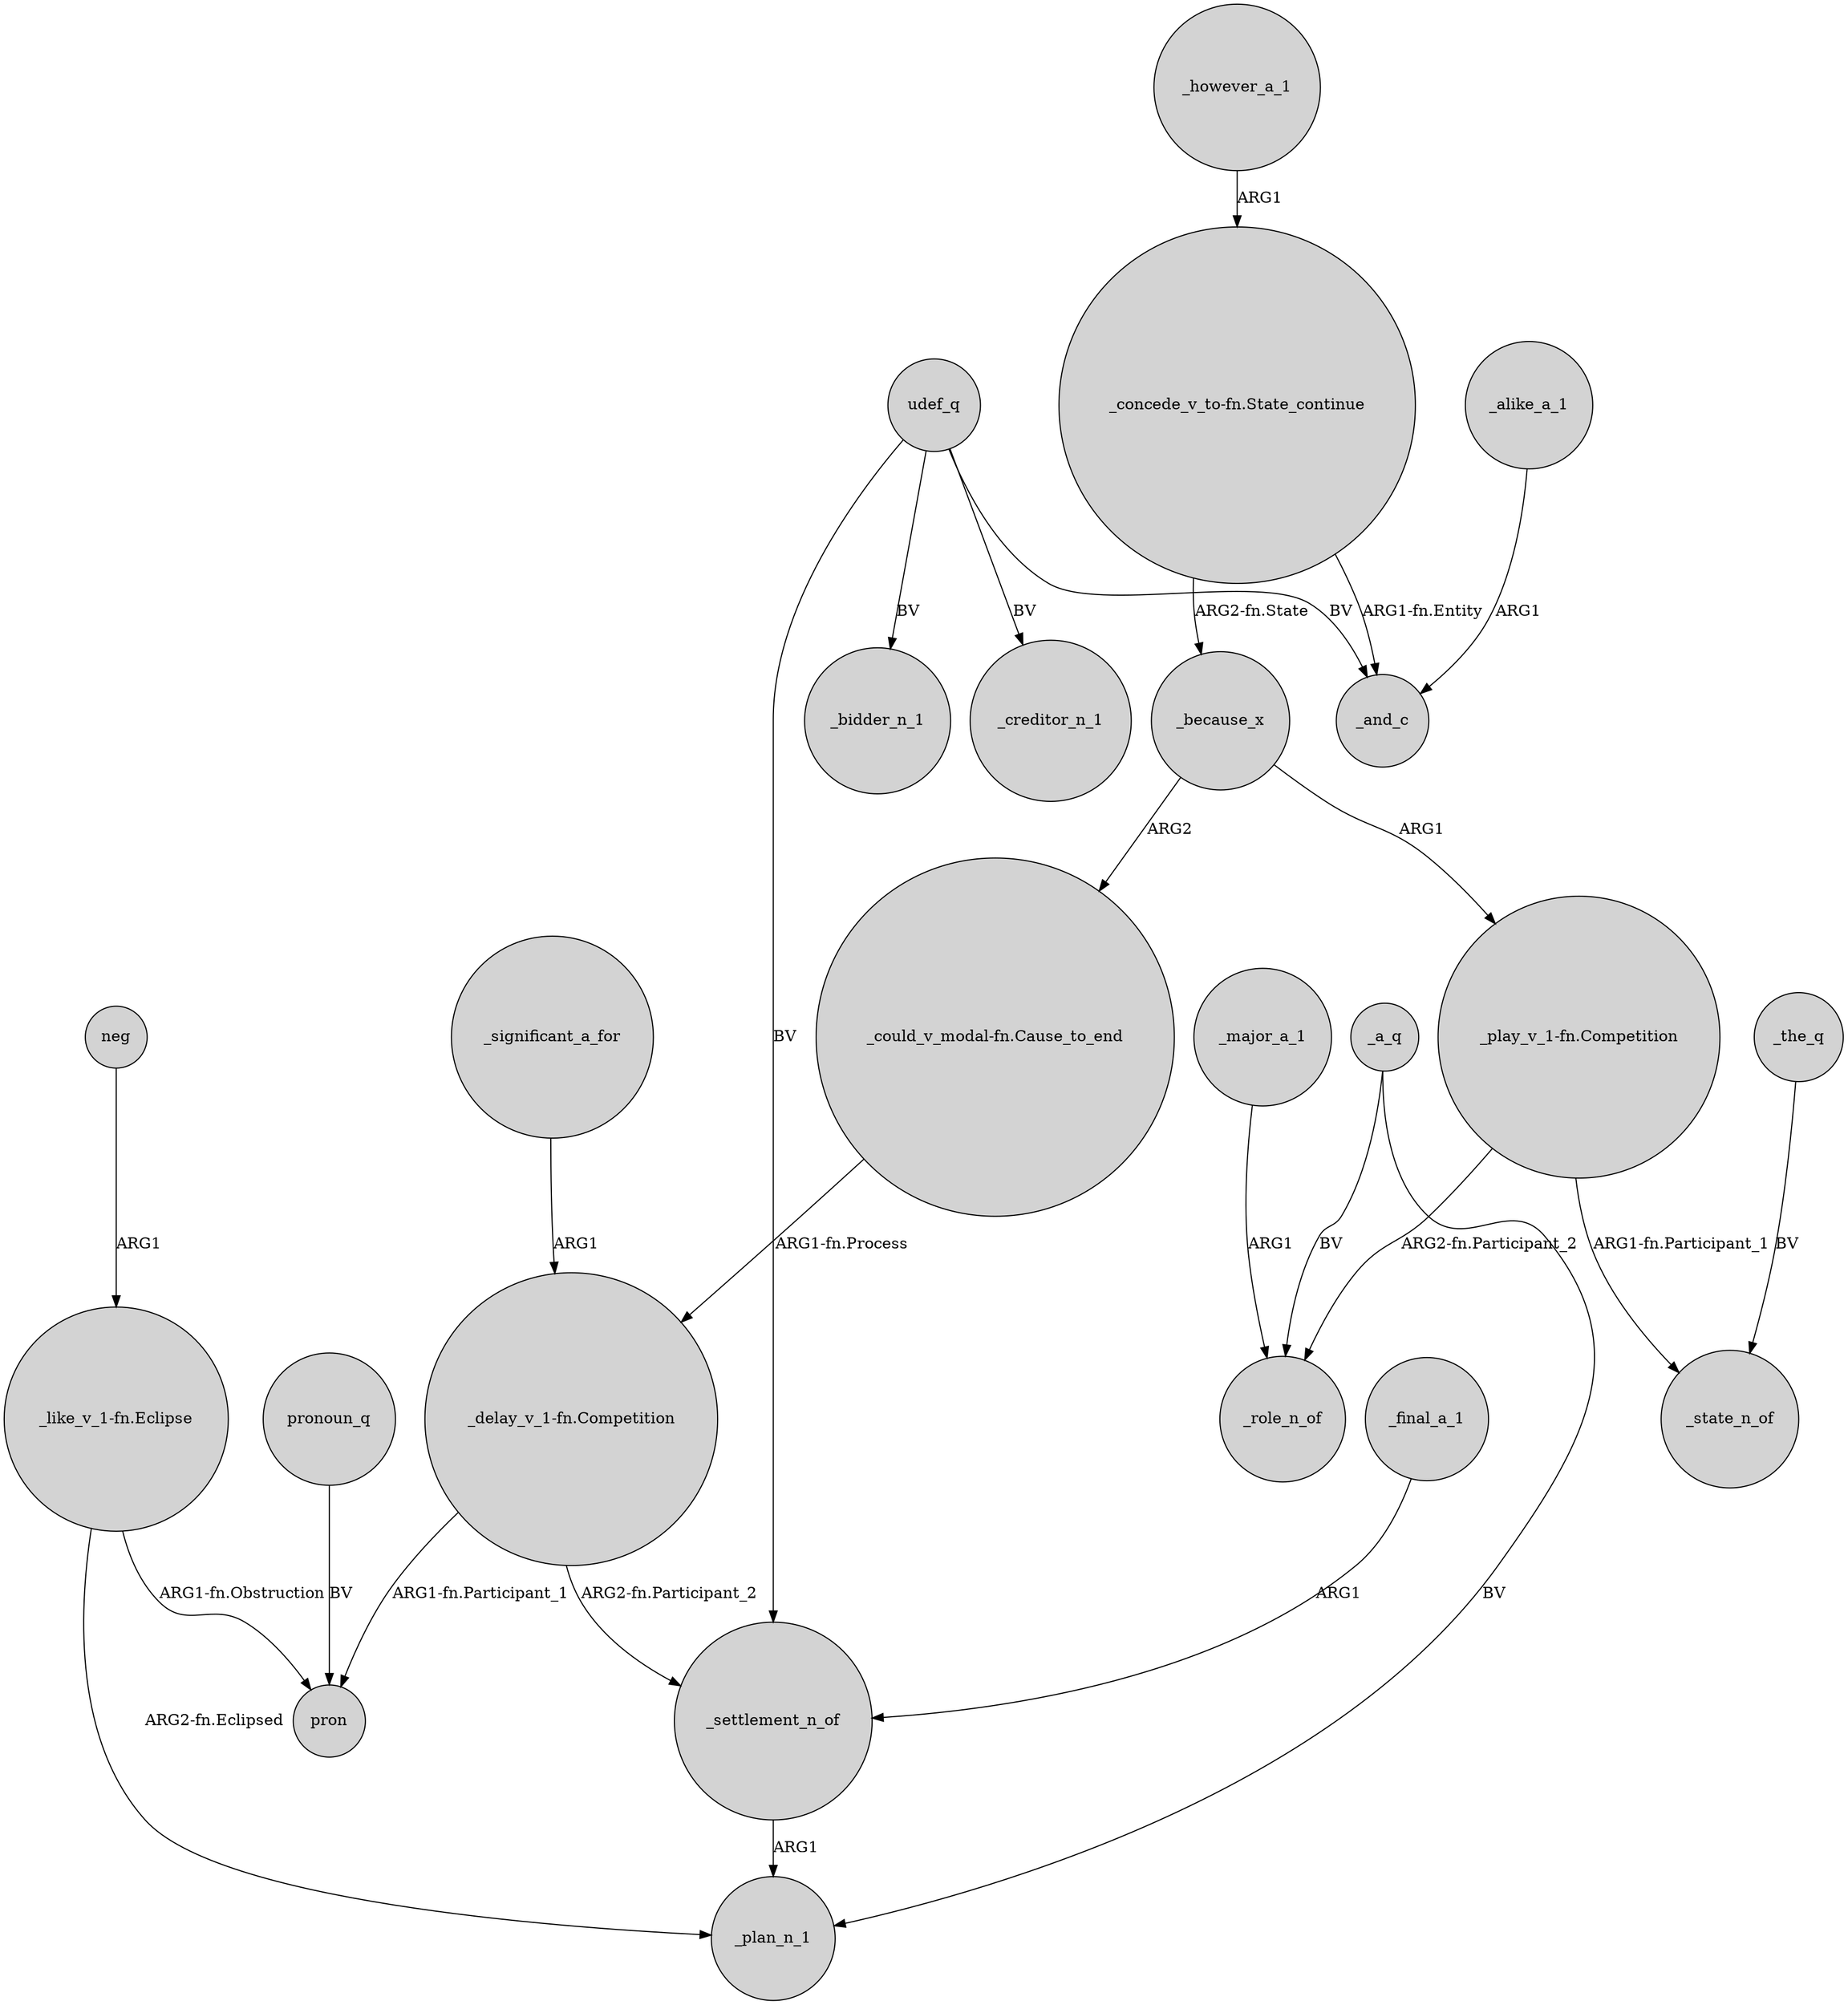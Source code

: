 digraph {
	node [shape=circle style=filled]
	"_like_v_1-fn.Eclipse" -> pron [label="ARG1-fn.Obstruction"]
	_the_q -> _state_n_of [label=BV]
	_final_a_1 -> _settlement_n_of [label=ARG1]
	"_play_v_1-fn.Competition" -> _state_n_of [label="ARG1-fn.Participant_1"]
	udef_q -> _bidder_n_1 [label=BV]
	udef_q -> _settlement_n_of [label=BV]
	_because_x -> "_play_v_1-fn.Competition" [label=ARG1]
	"_concede_v_to-fn.State_continue" -> _because_x [label="ARG2-fn.State"]
	udef_q -> _and_c [label=BV]
	_alike_a_1 -> _and_c [label=ARG1]
	_because_x -> "_could_v_modal-fn.Cause_to_end" [label=ARG2]
	pronoun_q -> pron [label=BV]
	_a_q -> _role_n_of [label=BV]
	_significant_a_for -> "_delay_v_1-fn.Competition" [label=ARG1]
	_a_q -> _plan_n_1 [label=BV]
	"_concede_v_to-fn.State_continue" -> _and_c [label="ARG1-fn.Entity"]
	"_delay_v_1-fn.Competition" -> _settlement_n_of [label="ARG2-fn.Participant_2"]
	"_could_v_modal-fn.Cause_to_end" -> "_delay_v_1-fn.Competition" [label="ARG1-fn.Process"]
	_major_a_1 -> _role_n_of [label=ARG1]
	_settlement_n_of -> _plan_n_1 [label=ARG1]
	"_like_v_1-fn.Eclipse" -> _plan_n_1 [label="ARG2-fn.Eclipsed"]
	udef_q -> _creditor_n_1 [label=BV]
	"_delay_v_1-fn.Competition" -> pron [label="ARG1-fn.Participant_1"]
	neg -> "_like_v_1-fn.Eclipse" [label=ARG1]
	_however_a_1 -> "_concede_v_to-fn.State_continue" [label=ARG1]
	"_play_v_1-fn.Competition" -> _role_n_of [label="ARG2-fn.Participant_2"]
}
